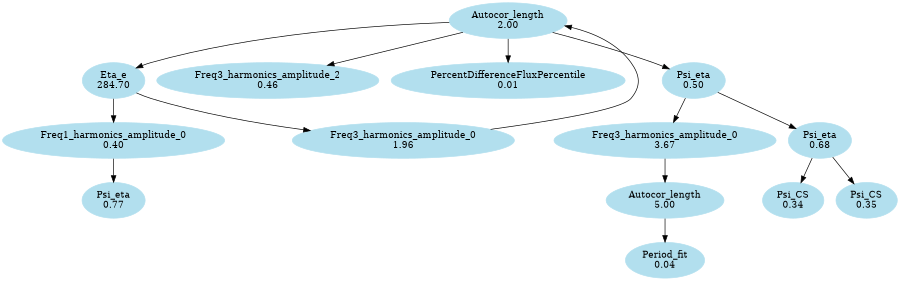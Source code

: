 digraph unix {
	node [color=lightblue2 style=filled]
	size="6,6"
	"Autocor_length
2.00" -> "Eta_e
284.70"
	"Eta_e
284.70" -> "Freq1_harmonics_amplitude_0
0.40"
	"Freq1_harmonics_amplitude_0
0.40" -> "Psi_eta
0.77"
	"Eta_e
284.70" -> "Freq3_harmonics_amplitude_0
1.96"
	"Freq3_harmonics_amplitude_0
1.96" -> "Autocor_length
2.00"
	"Autocor_length
2.00" -> "Freq3_harmonics_amplitude_2
0.46"
	"Autocor_length
2.00" -> "PercentDifferenceFluxPercentile
0.01"
	"Autocor_length
2.00" -> "Psi_eta
0.50"
	"Psi_eta
0.50" -> "Freq3_harmonics_amplitude_0
3.67"
	"Freq3_harmonics_amplitude_0
3.67" -> "Autocor_length
5.00"
	"Autocor_length
5.00" -> "Period_fit
0.04"
	"Psi_eta
0.50" -> "Psi_eta
0.68"
	"Psi_eta
0.68" -> "Psi_CS
0.34"
	"Psi_eta
0.68" -> "Psi_CS
0.35"
}
